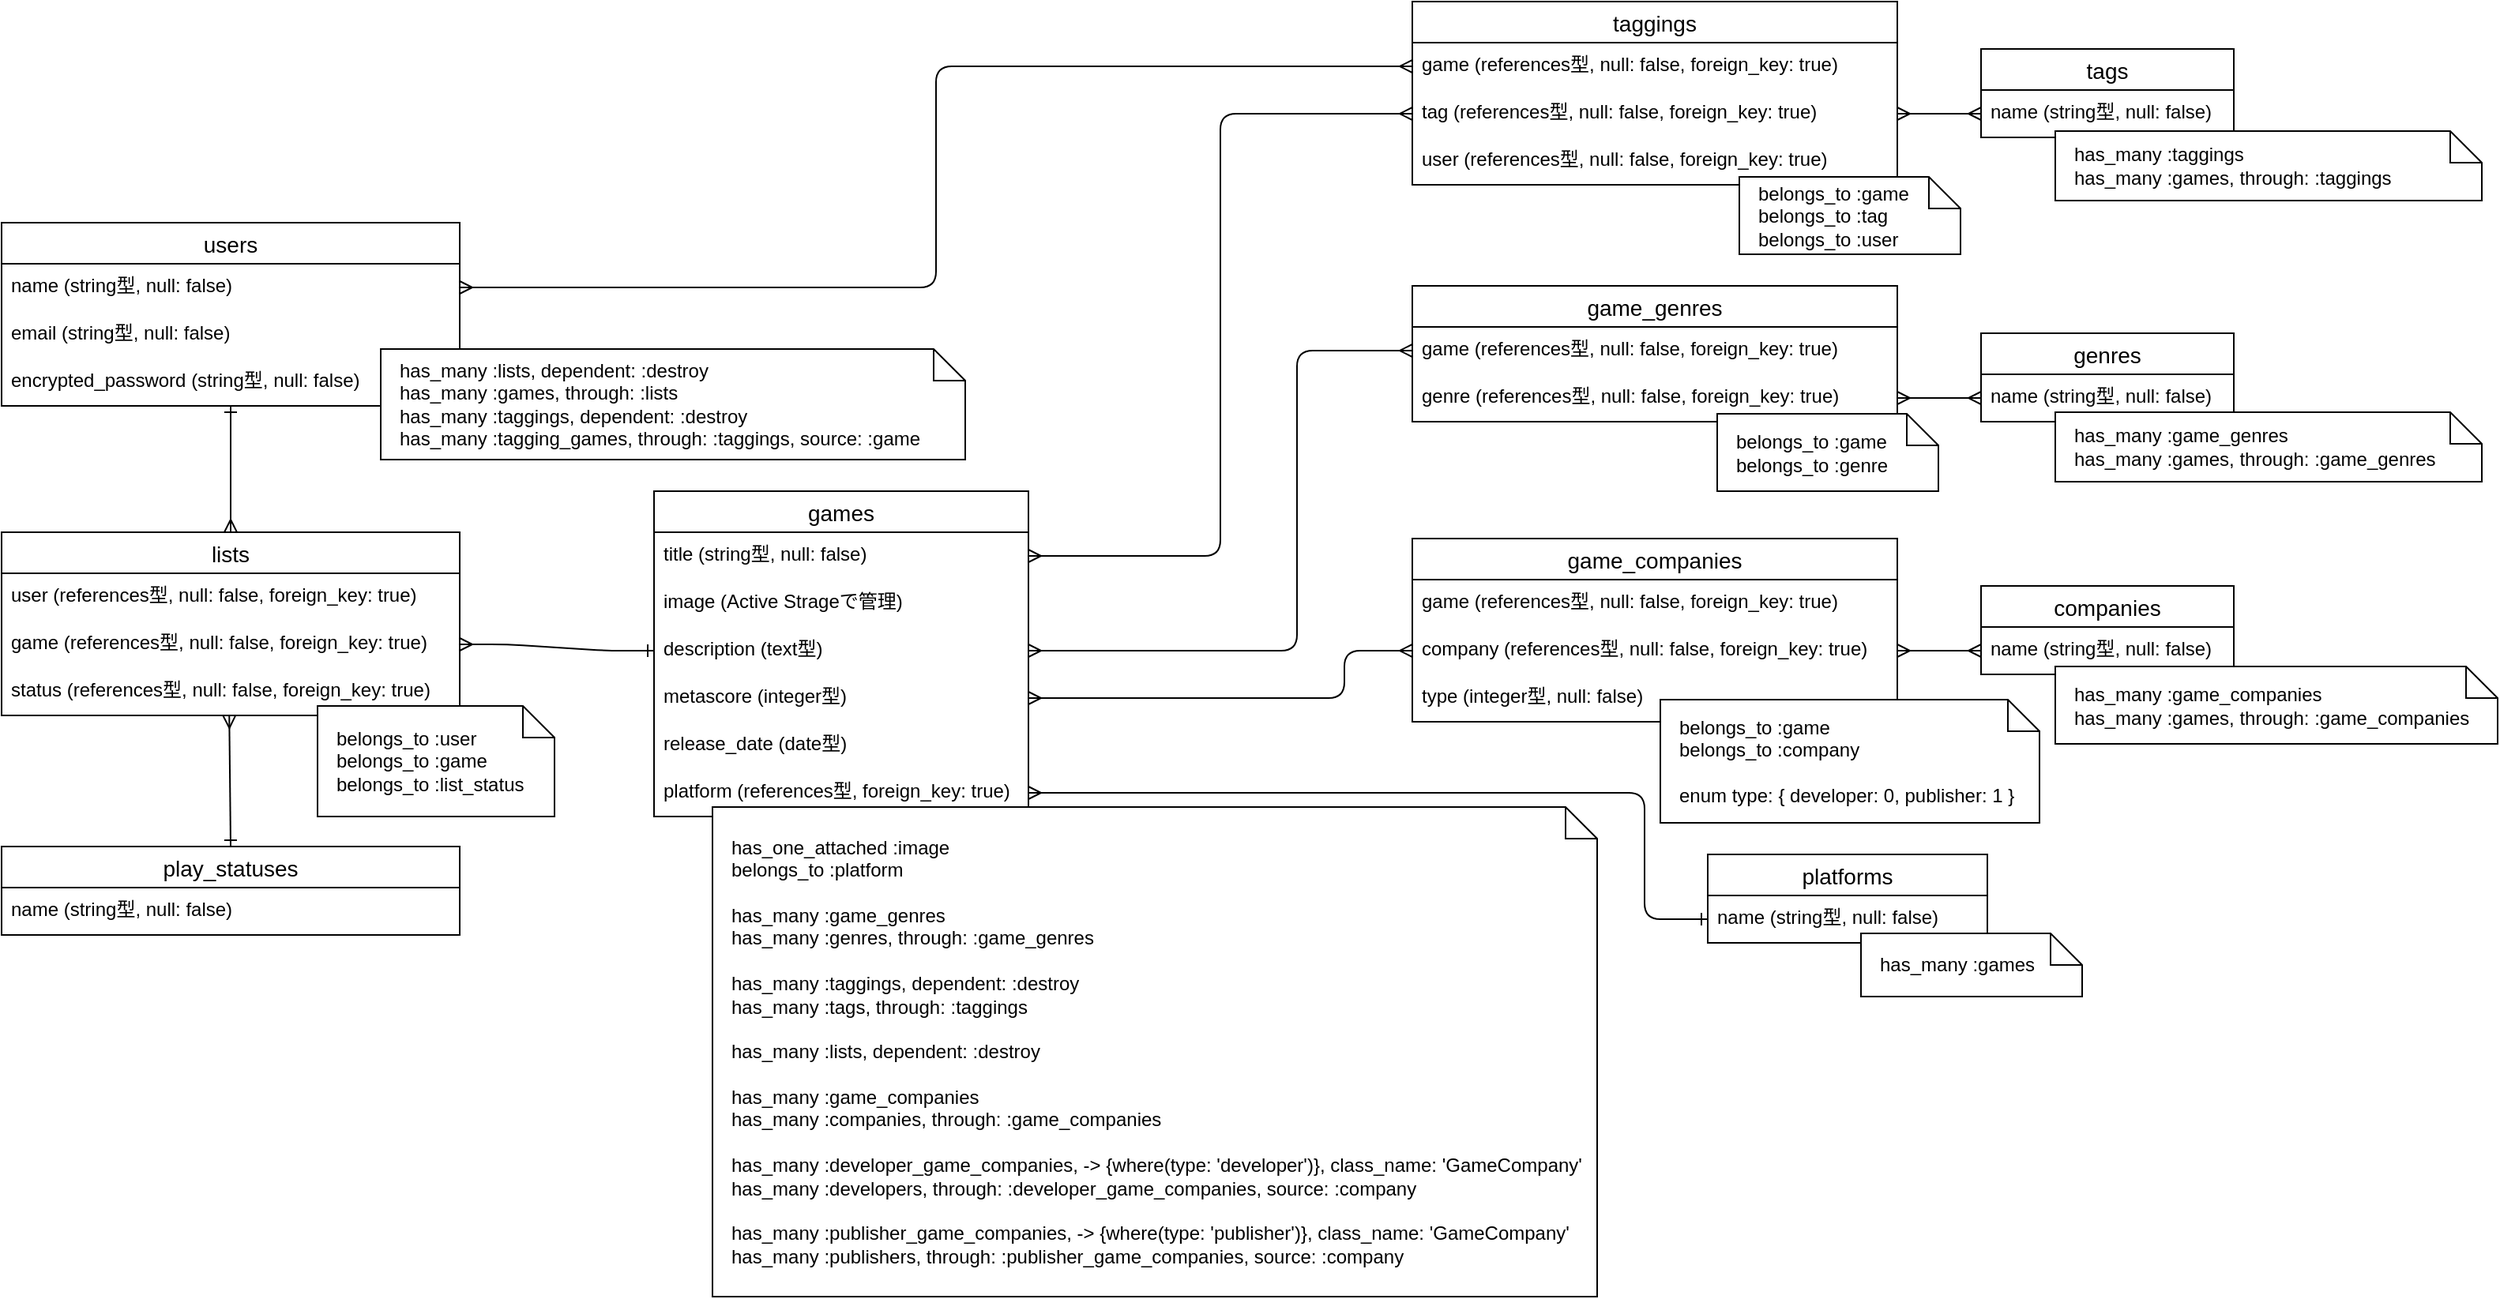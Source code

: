 <mxfile version="13.10.0" type="embed">
    <diagram id="2H4_-_0UPZGHksnb9LTJ" name="ページ1">
        <mxGraphModel dx="1164" dy="1710" grid="1" gridSize="10" guides="1" tooltips="1" connect="1" arrows="1" fold="1" page="1" pageScale="1" pageWidth="1654" pageHeight="1169" math="0" shadow="0">
            <root>
                <mxCell id="0"/>
                <mxCell id="1" parent="0"/>
                <mxCell id="10" value="" style="edgeStyle=orthogonalEdgeStyle;rounded=0;orthogonalLoop=1;jettySize=auto;html=1;startArrow=ERone;startFill=0;endArrow=ERmany;endFill=0;" parent="1" source="2" target="6" edge="1">
                    <mxGeometry relative="1" as="geometry"/>
                </mxCell>
                <mxCell id="2" value="users" style="swimlane;fontStyle=0;childLayout=stackLayout;horizontal=1;startSize=26;horizontalStack=0;resizeParent=1;resizeParentMax=0;resizeLast=0;collapsible=1;marginBottom=0;align=center;fontSize=14;" parent="1" vertex="1">
                    <mxGeometry x="40" y="40" width="290" height="116" as="geometry"/>
                </mxCell>
                <mxCell id="3" value="name (string型, null: false)" style="text;strokeColor=none;fillColor=none;spacingLeft=4;spacingRight=4;overflow=hidden;rotatable=0;points=[[0,0.5],[1,0.5]];portConstraint=eastwest;fontSize=12;" parent="2" vertex="1">
                    <mxGeometry y="26" width="290" height="30" as="geometry"/>
                </mxCell>
                <mxCell id="4" value="email (string型, null: false)" style="text;strokeColor=none;fillColor=none;spacingLeft=4;spacingRight=4;overflow=hidden;rotatable=0;points=[[0,0.5],[1,0.5]];portConstraint=eastwest;fontSize=12;" parent="2" vertex="1">
                    <mxGeometry y="56" width="290" height="30" as="geometry"/>
                </mxCell>
                <mxCell id="5" value="encrypted_password (string型, null: false)" style="text;strokeColor=none;fillColor=none;spacingLeft=4;spacingRight=4;overflow=hidden;rotatable=0;points=[[0,0.5],[1,0.5]];portConstraint=eastwest;fontSize=12;" parent="2" vertex="1">
                    <mxGeometry y="86" width="290" height="30" as="geometry"/>
                </mxCell>
                <mxCell id="6" value="lists" style="swimlane;fontStyle=0;childLayout=stackLayout;horizontal=1;startSize=26;horizontalStack=0;resizeParent=1;resizeParentMax=0;resizeLast=0;collapsible=1;marginBottom=0;align=center;fontSize=14;" parent="1" vertex="1">
                    <mxGeometry x="40" y="236" width="290" height="116" as="geometry"/>
                </mxCell>
                <mxCell id="7" value="user (references型, null: false, foreign_key: true)" style="text;strokeColor=none;fillColor=none;spacingLeft=4;spacingRight=4;overflow=hidden;rotatable=0;points=[[0,0.5],[1,0.5]];portConstraint=eastwest;fontSize=12;" parent="6" vertex="1">
                    <mxGeometry y="26" width="290" height="30" as="geometry"/>
                </mxCell>
                <mxCell id="8" value="game (references型, null: false, foreign_key: true)" style="text;strokeColor=none;fillColor=none;spacingLeft=4;spacingRight=4;overflow=hidden;rotatable=0;points=[[0,0.5],[1,0.5]];portConstraint=eastwest;fontSize=12;" parent="6" vertex="1">
                    <mxGeometry y="56" width="290" height="30" as="geometry"/>
                </mxCell>
                <mxCell id="9" value="status (references型, null: false, foreign_key: true)" style="text;strokeColor=none;fillColor=none;spacingLeft=4;spacingRight=4;overflow=hidden;rotatable=0;points=[[0,0.5],[1,0.5]];portConstraint=eastwest;fontSize=12;" parent="6" vertex="1">
                    <mxGeometry y="86" width="290" height="30" as="geometry"/>
                </mxCell>
                <mxCell id="11" value="games" style="swimlane;fontStyle=0;childLayout=stackLayout;horizontal=1;startSize=26;horizontalStack=0;resizeParent=1;resizeParentMax=0;resizeLast=0;collapsible=1;marginBottom=0;align=center;fontSize=14;" parent="1" vertex="1">
                    <mxGeometry x="453" y="210" width="237" height="206" as="geometry"/>
                </mxCell>
                <mxCell id="12" value="title (string型, null: false)" style="text;strokeColor=none;fillColor=none;spacingLeft=4;spacingRight=4;overflow=hidden;rotatable=0;points=[[0,0.5],[1,0.5]];portConstraint=eastwest;fontSize=12;" parent="11" vertex="1">
                    <mxGeometry y="26" width="237" height="30" as="geometry"/>
                </mxCell>
                <mxCell id="41" value="image (Active Strageで管理)" style="text;strokeColor=none;fillColor=none;spacingLeft=4;spacingRight=4;overflow=hidden;rotatable=0;points=[[0,0.5],[1,0.5]];portConstraint=eastwest;fontSize=12;" parent="11" vertex="1">
                    <mxGeometry y="56" width="237" height="30" as="geometry"/>
                </mxCell>
                <mxCell id="13" value="description (text型)" style="text;strokeColor=none;fillColor=none;spacingLeft=4;spacingRight=4;overflow=hidden;rotatable=0;points=[[0,0.5],[1,0.5]];portConstraint=eastwest;fontSize=12;" parent="11" vertex="1">
                    <mxGeometry y="86" width="237" height="30" as="geometry"/>
                </mxCell>
                <mxCell id="18" value="metascore (integer型)" style="text;strokeColor=none;fillColor=none;spacingLeft=4;spacingRight=4;overflow=hidden;rotatable=0;points=[[0,0.5],[1,0.5]];portConstraint=eastwest;fontSize=12;" parent="11" vertex="1">
                    <mxGeometry y="116" width="237" height="30" as="geometry"/>
                </mxCell>
                <mxCell id="103" value="release_date (date型)" style="text;strokeColor=none;fillColor=none;spacingLeft=4;spacingRight=4;overflow=hidden;rotatable=0;points=[[0,0.5],[1,0.5]];portConstraint=eastwest;fontSize=12;" vertex="1" parent="11">
                    <mxGeometry y="146" width="237" height="30" as="geometry"/>
                </mxCell>
                <mxCell id="104" value="platform (references型, foreign_key: true)" style="text;strokeColor=none;fillColor=none;spacingLeft=4;spacingRight=4;overflow=hidden;rotatable=0;points=[[0,0.5],[1,0.5]];portConstraint=eastwest;fontSize=12;" vertex="1" parent="11">
                    <mxGeometry y="176" width="237" height="30" as="geometry"/>
                </mxCell>
                <mxCell id="21" value="genres" style="swimlane;fontStyle=0;childLayout=stackLayout;horizontal=1;startSize=26;horizontalStack=0;resizeParent=1;resizeParentMax=0;resizeLast=0;collapsible=1;marginBottom=0;align=center;fontSize=14;" parent="1" vertex="1">
                    <mxGeometry x="1293" y="110" width="160" height="56" as="geometry"/>
                </mxCell>
                <mxCell id="22" value="name (string型, null: false)" style="text;strokeColor=none;fillColor=none;spacingLeft=4;spacingRight=4;overflow=hidden;rotatable=0;points=[[0,0.5],[1,0.5]];portConstraint=eastwest;fontSize=12;" parent="21" vertex="1">
                    <mxGeometry y="26" width="160" height="30" as="geometry"/>
                </mxCell>
                <mxCell id="31" value="companies" style="swimlane;fontStyle=0;childLayout=stackLayout;horizontal=1;startSize=26;horizontalStack=0;resizeParent=1;resizeParentMax=0;resizeLast=0;collapsible=1;marginBottom=0;align=center;fontSize=14;" parent="1" vertex="1">
                    <mxGeometry x="1293" y="270" width="160" height="56" as="geometry"/>
                </mxCell>
                <mxCell id="32" value="name (string型, null: false)" style="text;strokeColor=none;fillColor=none;spacingLeft=4;spacingRight=4;overflow=hidden;rotatable=0;points=[[0,0.5],[1,0.5]];portConstraint=eastwest;fontSize=12;" parent="31" vertex="1">
                    <mxGeometry y="26" width="160" height="30" as="geometry"/>
                </mxCell>
                <mxCell id="39" value="tags" style="swimlane;fontStyle=0;childLayout=stackLayout;horizontal=1;startSize=26;horizontalStack=0;resizeParent=1;resizeParentMax=0;resizeLast=0;collapsible=1;marginBottom=0;align=center;fontSize=14;" parent="1" vertex="1">
                    <mxGeometry x="1293" y="-70" width="160" height="56" as="geometry"/>
                </mxCell>
                <mxCell id="40" value="name (string型, null: false)" style="text;strokeColor=none;fillColor=none;spacingLeft=4;spacingRight=4;overflow=hidden;rotatable=0;points=[[0,0.5],[1,0.5]];portConstraint=eastwest;fontSize=12;" parent="39" vertex="1">
                    <mxGeometry y="26" width="160" height="30" as="geometry"/>
                </mxCell>
                <mxCell id="46" value="game_genres" style="swimlane;fontStyle=0;childLayout=stackLayout;horizontal=1;startSize=26;horizontalStack=0;resizeParent=1;resizeParentMax=0;resizeLast=0;collapsible=1;marginBottom=0;align=center;fontSize=14;" parent="1" vertex="1">
                    <mxGeometry x="933" y="80" width="307" height="86" as="geometry"/>
                </mxCell>
                <mxCell id="88" value="game (references型, null: false, foreign_key: true)" style="text;strokeColor=none;fillColor=none;spacingLeft=4;spacingRight=4;overflow=hidden;rotatable=0;points=[[0,0.5],[1,0.5]];portConstraint=eastwest;fontSize=12;" parent="46" vertex="1">
                    <mxGeometry y="26" width="307" height="30" as="geometry"/>
                </mxCell>
                <mxCell id="49" value="genre (references型, null: false, foreign_key: true)" style="text;strokeColor=none;fillColor=none;spacingLeft=4;spacingRight=4;overflow=hidden;rotatable=0;points=[[0,0.5],[1,0.5]];portConstraint=eastwest;fontSize=12;" parent="46" vertex="1">
                    <mxGeometry y="56" width="307" height="30" as="geometry"/>
                </mxCell>
                <mxCell id="50" value="game_companies" style="swimlane;fontStyle=0;childLayout=stackLayout;horizontal=1;startSize=26;horizontalStack=0;resizeParent=1;resizeParentMax=0;resizeLast=0;collapsible=1;marginBottom=0;align=center;fontSize=14;" parent="1" vertex="1">
                    <mxGeometry x="933" y="240" width="307" height="116" as="geometry"/>
                </mxCell>
                <mxCell id="51" value="game (references型, null: false, foreign_key: true)" style="text;strokeColor=none;fillColor=none;spacingLeft=4;spacingRight=4;overflow=hidden;rotatable=0;points=[[0,0.5],[1,0.5]];portConstraint=eastwest;fontSize=12;" parent="50" vertex="1">
                    <mxGeometry y="26" width="307" height="30" as="geometry"/>
                </mxCell>
                <mxCell id="52" value="company (references型, null: false, foreign_key: true)" style="text;strokeColor=none;fillColor=none;spacingLeft=4;spacingRight=4;overflow=hidden;rotatable=0;points=[[0,0.5],[1,0.5]];portConstraint=eastwest;fontSize=12;" parent="50" vertex="1">
                    <mxGeometry y="56" width="307" height="30" as="geometry"/>
                </mxCell>
                <mxCell id="118" value="type (integer型, null: false)" style="text;strokeColor=none;fillColor=none;spacingLeft=4;spacingRight=4;overflow=hidden;rotatable=0;points=[[0,0.5],[1,0.5]];portConstraint=eastwest;fontSize=12;" vertex="1" parent="50">
                    <mxGeometry y="86" width="307" height="30" as="geometry"/>
                </mxCell>
                <mxCell id="53" value="taggings" style="swimlane;fontStyle=0;childLayout=stackLayout;horizontal=1;startSize=26;horizontalStack=0;resizeParent=1;resizeParentMax=0;resizeLast=0;collapsible=1;marginBottom=0;align=center;fontSize=14;" parent="1" vertex="1">
                    <mxGeometry x="933" y="-100" width="307" height="116" as="geometry"/>
                </mxCell>
                <mxCell id="54" value="game (references型, null: false, foreign_key: true)" style="text;strokeColor=none;fillColor=none;spacingLeft=4;spacingRight=4;overflow=hidden;rotatable=0;points=[[0,0.5],[1,0.5]];portConstraint=eastwest;fontSize=12;" parent="53" vertex="1">
                    <mxGeometry y="26" width="307" height="30" as="geometry"/>
                </mxCell>
                <mxCell id="55" value="tag (references型, null: false, foreign_key: true)" style="text;strokeColor=none;fillColor=none;spacingLeft=4;spacingRight=4;overflow=hidden;rotatable=0;points=[[0,0.5],[1,0.5]];portConstraint=eastwest;fontSize=12;" parent="53" vertex="1">
                    <mxGeometry y="56" width="307" height="30" as="geometry"/>
                </mxCell>
                <mxCell id="107" value="user (references型, null: false, foreign_key: true)" style="text;strokeColor=none;fillColor=none;spacingLeft=4;spacingRight=4;overflow=hidden;rotatable=0;points=[[0,0.5],[1,0.5]];portConstraint=eastwest;fontSize=12;" vertex="1" parent="53">
                    <mxGeometry y="86" width="307" height="30" as="geometry"/>
                </mxCell>
                <mxCell id="56" value="" style="edgeStyle=orthogonalEdgeStyle;fontSize=12;html=1;endArrow=ERmany;startArrow=ERmany;exitX=1;exitY=0.5;exitDx=0;exitDy=0;entryX=0;entryY=0.5;entryDx=0;entryDy=0;" parent="1" source="13" target="88" edge="1">
                    <mxGeometry width="100" height="100" relative="1" as="geometry">
                        <mxPoint x="613" y="570" as="sourcePoint"/>
                        <mxPoint x="773" y="151" as="targetPoint"/>
                        <Array as="points">
                            <mxPoint x="860" y="311"/>
                            <mxPoint x="860" y="121"/>
                        </Array>
                    </mxGeometry>
                </mxCell>
                <mxCell id="58" value="" style="edgeStyle=entityRelationEdgeStyle;fontSize=12;html=1;endArrow=ERmany;startArrow=ERmany;exitX=1;exitY=0.5;exitDx=0;exitDy=0;entryX=0;entryY=0.5;entryDx=0;entryDy=0;" parent="1" source="49" target="22" edge="1">
                    <mxGeometry width="100" height="100" relative="1" as="geometry">
                        <mxPoint x="1030" y="251" as="sourcePoint"/>
                        <mxPoint x="1080" y="251" as="targetPoint"/>
                    </mxGeometry>
                </mxCell>
                <mxCell id="59" value="" style="edgeStyle=orthogonalEdgeStyle;fontSize=12;html=1;endArrow=ERmany;startArrow=ERmany;entryX=0;entryY=0.5;entryDx=0;entryDy=0;exitX=1;exitY=0.5;exitDx=0;exitDy=0;" parent="1" source="18" target="52" edge="1">
                    <mxGeometry width="100" height="100" relative="1" as="geometry">
                        <mxPoint x="613" y="341" as="sourcePoint"/>
                        <mxPoint x="693" y="370" as="targetPoint"/>
                        <Array as="points">
                            <mxPoint x="890" y="341"/>
                            <mxPoint x="890" y="311"/>
                        </Array>
                    </mxGeometry>
                </mxCell>
                <mxCell id="60" value="" style="fontSize=12;html=1;endArrow=ERmany;startArrow=ERmany;entryX=0;entryY=0.5;entryDx=0;entryDy=0;exitX=1;exitY=0.5;exitDx=0;exitDy=0;" parent="1" source="52" target="32" edge="1">
                    <mxGeometry width="100" height="100" relative="1" as="geometry">
                        <mxPoint x="1043" y="401" as="sourcePoint"/>
                        <mxPoint x="1083" y="400" as="targetPoint"/>
                    </mxGeometry>
                </mxCell>
                <mxCell id="61" value="" style="edgeStyle=orthogonalEdgeStyle;fontSize=12;html=1;endArrow=ERmany;startArrow=ERmany;entryX=0;entryY=0.5;entryDx=0;entryDy=0;exitX=1;exitY=0.5;exitDx=0;exitDy=0;" parent="1" source="12" target="55" edge="1">
                    <mxGeometry width="100" height="100" relative="1" as="geometry">
                        <mxPoint x="613" y="371" as="sourcePoint"/>
                        <mxPoint x="703" y="381" as="targetPoint"/>
                    </mxGeometry>
                </mxCell>
                <mxCell id="62" value="" style="edgeStyle=entityRelationEdgeStyle;fontSize=12;html=1;endArrow=ERmany;startArrow=ERmany;entryX=0;entryY=0.5;entryDx=0;entryDy=0;exitX=1;exitY=0.5;exitDx=0;exitDy=0;" parent="1" source="55" target="40" edge="1">
                    <mxGeometry width="100" height="100" relative="1" as="geometry">
                        <mxPoint x="1023" y="-59" as="sourcePoint"/>
                        <mxPoint x="1103" y="-59" as="targetPoint"/>
                    </mxGeometry>
                </mxCell>
                <mxCell id="64" value="platforms" style="swimlane;fontStyle=0;childLayout=stackLayout;horizontal=1;startSize=26;horizontalStack=0;resizeParent=1;resizeParentMax=0;resizeLast=0;collapsible=1;marginBottom=0;align=center;fontSize=14;" parent="1" vertex="1">
                    <mxGeometry x="1120" y="440" width="177" height="56" as="geometry"/>
                </mxCell>
                <mxCell id="65" value="name (string型, null: false)" style="text;strokeColor=none;fillColor=none;spacingLeft=4;spacingRight=4;overflow=hidden;rotatable=0;points=[[0,0.5],[1,0.5]];portConstraint=eastwest;fontSize=12;" parent="64" vertex="1">
                    <mxGeometry y="26" width="177" height="30" as="geometry"/>
                </mxCell>
                <mxCell id="71" value="" style="edgeStyle=orthogonalEdgeStyle;fontSize=12;html=1;endArrow=ERone;endFill=0;exitX=1;exitY=0.5;exitDx=0;exitDy=0;entryX=0;entryY=0.5;entryDx=0;entryDy=0;startArrow=ERmany;startFill=0;" parent="1" source="104" target="65" edge="1">
                    <mxGeometry width="100" height="100" relative="1" as="geometry">
                        <mxPoint x="630" y="601" as="sourcePoint"/>
                        <mxPoint x="593" y="560" as="targetPoint"/>
                        <Array as="points">
                            <mxPoint x="1080" y="401"/>
                            <mxPoint x="1080" y="481"/>
                        </Array>
                    </mxGeometry>
                </mxCell>
                <mxCell id="73" value="" style="edgeStyle=entityRelationEdgeStyle;fontSize=12;html=1;endArrow=ERone;entryX=0;entryY=0.5;entryDx=0;entryDy=0;exitX=1;exitY=0.5;exitDx=0;exitDy=0;startArrow=ERmany;startFill=0;endFill=0;" parent="1" source="8" target="13" edge="1">
                    <mxGeometry width="100" height="100" relative="1" as="geometry">
                        <mxPoint x="370" y="440" as="sourcePoint"/>
                        <mxPoint x="470" y="340" as="targetPoint"/>
                    </mxGeometry>
                </mxCell>
                <mxCell id="74" value="has_many :lists, dependent: :destroy&lt;br&gt;has_many :games, through: :lists&lt;br&gt;has_many :taggings, dependent: :destroy&lt;br&gt;has_many :tagging_games, through: :taggings, source: :game" style="shape=note;size=20;whiteSpace=wrap;html=1;align=left;spacingLeft=10;" parent="1" vertex="1">
                    <mxGeometry x="280" y="120" width="370" height="70" as="geometry"/>
                </mxCell>
                <mxCell id="77" value="play_statuses" style="swimlane;fontStyle=0;childLayout=stackLayout;horizontal=1;startSize=26;horizontalStack=0;resizeParent=1;resizeParentMax=0;resizeLast=0;collapsible=1;marginBottom=0;align=center;fontSize=14;" parent="1" vertex="1">
                    <mxGeometry x="40" y="435" width="290" height="56" as="geometry"/>
                </mxCell>
                <mxCell id="78" value="name (string型, null: false)" style="text;strokeColor=none;fillColor=none;spacingLeft=4;spacingRight=4;overflow=hidden;rotatable=0;points=[[0,0.5],[1,0.5]];portConstraint=eastwest;fontSize=12;" parent="77" vertex="1">
                    <mxGeometry y="26" width="290" height="30" as="geometry"/>
                </mxCell>
                <mxCell id="81" value="" style="rounded=0;orthogonalLoop=1;jettySize=auto;html=1;startArrow=ERone;startFill=0;endArrow=ERmany;endFill=0;exitX=0.5;exitY=0;exitDx=0;exitDy=0;entryX=0.497;entryY=1;entryDx=0;entryDy=0;entryPerimeter=0;" parent="1" source="77" target="9" edge="1">
                    <mxGeometry relative="1" as="geometry">
                        <mxPoint x="220" y="400" as="sourcePoint"/>
                        <mxPoint x="183" y="370" as="targetPoint"/>
                    </mxGeometry>
                </mxCell>
                <mxCell id="82" value="belongs_to :user&lt;br&gt;&lt;div&gt;&lt;span&gt;belongs_to :game&lt;/span&gt;&lt;/div&gt;&lt;div&gt;&lt;span&gt;belongs_to :list_status&lt;/span&gt;&lt;/div&gt;" style="shape=note;size=20;whiteSpace=wrap;html=1;align=left;spacingLeft=10;" parent="1" vertex="1">
                    <mxGeometry x="240" y="346" width="150" height="70" as="geometry"/>
                </mxCell>
                <mxCell id="84" value="has_one_attached :image&lt;br&gt;belongs_to :platform&lt;br&gt;&lt;br&gt;has_many :game_genres&lt;br&gt;has_many :genres, through: :game_genres&lt;br&gt;&lt;br&gt;has_many :taggings, dependent: :destroy&lt;br&gt;has_many :tags, through: :taggings&lt;br&gt;&lt;br&gt;has_many :lists, dependent: :destroy&lt;br&gt;&lt;br&gt;&lt;div&gt;has_many :game_companies&lt;/div&gt;&lt;div&gt;has_many :companies, through: :game_companies&lt;/div&gt;&lt;div&gt;&lt;br&gt;&lt;/div&gt;&lt;div&gt;&lt;div&gt;has_many :developer_game_companies, -&amp;gt; {where(type: 'developer')}, class_name: 'GameCompany'&lt;/div&gt;&lt;div&gt;has_many :developers, through: :developer_game_companies, source: :company&lt;/div&gt;&lt;div&gt;&lt;br&gt;&lt;/div&gt;&lt;div&gt;has_many :publisher_game_companies, -&amp;gt; {where(type: 'publisher')}, class_name: 'GameCompany'&lt;/div&gt;&lt;div&gt;has_many :publishers, through: :publisher_game_companies, source: :company&lt;/div&gt;&lt;/div&gt;" style="shape=note;size=20;whiteSpace=wrap;html=1;align=left;spacingLeft=10;" parent="1" vertex="1">
                    <mxGeometry x="490" y="410" width="560" height="310" as="geometry"/>
                </mxCell>
                <mxCell id="90" value="&lt;span&gt;belongs_to :game&lt;/span&gt;&lt;br&gt;&lt;div&gt;&lt;span&gt;belongs_to :genre&lt;/span&gt;&lt;/div&gt;" style="shape=note;size=20;whiteSpace=wrap;html=1;align=left;spacingLeft=10;" parent="1" vertex="1">
                    <mxGeometry x="1126" y="161" width="140" height="49" as="geometry"/>
                </mxCell>
                <mxCell id="91" value="&lt;span&gt;belongs_to :game&lt;/span&gt;&lt;br&gt;&lt;div&gt;&lt;span&gt;belongs_to :company&lt;/span&gt;&lt;/div&gt;&lt;div&gt;&lt;br&gt;&lt;/div&gt;&lt;div&gt;enum type: { developer: 0, publisher: 1 }&lt;br&gt;&lt;/div&gt;" style="shape=note;size=20;whiteSpace=wrap;html=1;align=left;spacingLeft=10;" parent="1" vertex="1">
                    <mxGeometry x="1090" y="342" width="240" height="78" as="geometry"/>
                </mxCell>
                <mxCell id="92" value="&lt;span&gt;belongs_to :game&lt;/span&gt;&lt;br&gt;&lt;div&gt;&lt;span&gt;belongs_to :tag&lt;/span&gt;&lt;/div&gt;&lt;div&gt;&lt;span&gt;belongs_to :user&lt;/span&gt;&lt;/div&gt;" style="shape=note;size=20;whiteSpace=wrap;html=1;align=left;spacingLeft=10;" parent="1" vertex="1">
                    <mxGeometry x="1140" y="11" width="140" height="49" as="geometry"/>
                </mxCell>
                <mxCell id="93" value="has_many :game_genres&lt;br&gt;has_many :games, through: :game_genres" style="shape=note;size=20;whiteSpace=wrap;html=1;align=left;spacingLeft=10;" parent="1" vertex="1">
                    <mxGeometry x="1340" y="160" width="270" height="44" as="geometry"/>
                </mxCell>
                <mxCell id="94" value="has_many :game_companies&lt;br&gt;has_many :games, through: :game_companies" style="shape=note;size=20;whiteSpace=wrap;html=1;align=left;spacingLeft=10;" parent="1" vertex="1">
                    <mxGeometry x="1340" y="321" width="280" height="49" as="geometry"/>
                </mxCell>
                <mxCell id="95" value="has_many :taggings&lt;br&gt;has_many :games, through: :taggings" style="shape=note;size=20;whiteSpace=wrap;html=1;align=left;spacingLeft=10;" parent="1" vertex="1">
                    <mxGeometry x="1340" y="-18" width="270" height="44" as="geometry"/>
                </mxCell>
                <mxCell id="97" value="has_many :games" style="shape=note;size=20;whiteSpace=wrap;html=1;align=left;spacingLeft=10;" parent="1" vertex="1">
                    <mxGeometry x="1217" y="490" width="140" height="40" as="geometry"/>
                </mxCell>
                <mxCell id="108" style="edgeStyle=orthogonalEdgeStyle;rounded=1;orthogonalLoop=1;jettySize=auto;html=1;exitX=1;exitY=0.5;exitDx=0;exitDy=0;entryX=0;entryY=0.5;entryDx=0;entryDy=0;endArrow=ERmany;endFill=0;startArrow=ERmany;startFill=0;" edge="1" parent="1" source="3" target="54">
                    <mxGeometry relative="1" as="geometry"/>
                </mxCell>
            </root>
        </mxGraphModel>
    </diagram>
</mxfile>
